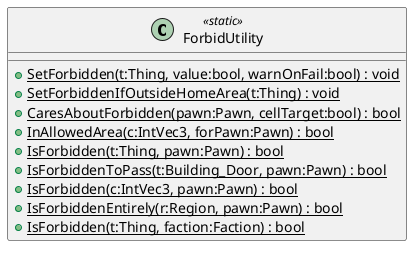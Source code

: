 @startuml
class ForbidUtility <<static>> {
    + {static} SetForbidden(t:Thing, value:bool, warnOnFail:bool) : void
    + {static} SetForbiddenIfOutsideHomeArea(t:Thing) : void
    + {static} CaresAboutForbidden(pawn:Pawn, cellTarget:bool) : bool
    + {static} InAllowedArea(c:IntVec3, forPawn:Pawn) : bool
    + {static} IsForbidden(t:Thing, pawn:Pawn) : bool
    + {static} IsForbiddenToPass(t:Building_Door, pawn:Pawn) : bool
    + {static} IsForbidden(c:IntVec3, pawn:Pawn) : bool
    + {static} IsForbiddenEntirely(r:Region, pawn:Pawn) : bool
    + {static} IsForbidden(t:Thing, faction:Faction) : bool
}
@enduml
